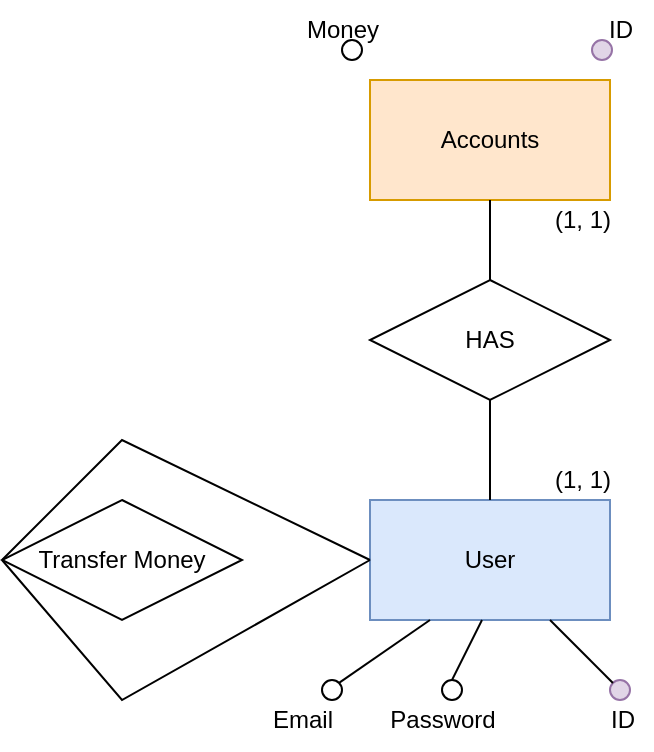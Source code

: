 <mxfile version="20.8.18" type="device"><diagram name="Página-1" id="5OArlLPHZSOAlqBbyPEZ"><mxGraphModel dx="1050" dy="566" grid="1" gridSize="10" guides="1" tooltips="1" connect="1" arrows="1" fold="1" page="1" pageScale="1" pageWidth="827" pageHeight="1169" math="0" shadow="0"><root><mxCell id="0"/><mxCell id="1" parent="0"/><mxCell id="XUAVIEfUB4VDH5aMXV1r-1" value="User" style="rounded=0;whiteSpace=wrap;html=1;fillColor=#dae8fc;strokeColor=#6c8ebf;" vertex="1" parent="1"><mxGeometry x="354" y="260" width="120" height="60" as="geometry"/></mxCell><mxCell id="XUAVIEfUB4VDH5aMXV1r-2" value="Email" style="text;html=1;align=center;verticalAlign=middle;resizable=0;points=[];autosize=1;strokeColor=none;fillColor=none;" vertex="1" parent="1"><mxGeometry x="295" y="355" width="50" height="30" as="geometry"/></mxCell><mxCell id="XUAVIEfUB4VDH5aMXV1r-3" value="Password" style="text;html=1;align=center;verticalAlign=middle;resizable=0;points=[];autosize=1;strokeColor=none;fillColor=none;" vertex="1" parent="1"><mxGeometry x="350" y="355" width="80" height="30" as="geometry"/></mxCell><mxCell id="XUAVIEfUB4VDH5aMXV1r-4" value="ID" style="text;html=1;align=center;verticalAlign=middle;resizable=0;points=[];autosize=1;strokeColor=none;fillColor=none;" vertex="1" parent="1"><mxGeometry x="465" y="355" width="30" height="30" as="geometry"/></mxCell><mxCell id="XUAVIEfUB4VDH5aMXV1r-5" value="" style="ellipse;whiteSpace=wrap;html=1;aspect=fixed;" vertex="1" parent="1"><mxGeometry x="330" y="350" width="10" height="10" as="geometry"/></mxCell><mxCell id="XUAVIEfUB4VDH5aMXV1r-6" value="" style="ellipse;whiteSpace=wrap;html=1;aspect=fixed;" vertex="1" parent="1"><mxGeometry x="390" y="350" width="10" height="10" as="geometry"/></mxCell><mxCell id="XUAVIEfUB4VDH5aMXV1r-7" value="" style="ellipse;whiteSpace=wrap;html=1;aspect=fixed;fillColor=#e1d5e7;strokeColor=#9673a6;" vertex="1" parent="1"><mxGeometry x="474" y="350" width="10" height="10" as="geometry"/></mxCell><mxCell id="XUAVIEfUB4VDH5aMXV1r-8" value="" style="endArrow=none;html=1;rounded=0;exitX=1;exitY=0;exitDx=0;exitDy=0;entryX=0.25;entryY=1;entryDx=0;entryDy=0;" edge="1" parent="1" source="XUAVIEfUB4VDH5aMXV1r-5" target="XUAVIEfUB4VDH5aMXV1r-1"><mxGeometry width="50" height="50" relative="1" as="geometry"><mxPoint x="390" y="320" as="sourcePoint"/><mxPoint x="440" y="270" as="targetPoint"/></mxGeometry></mxCell><mxCell id="XUAVIEfUB4VDH5aMXV1r-9" value="" style="endArrow=none;html=1;rounded=0;exitX=0.5;exitY=0;exitDx=0;exitDy=0;" edge="1" parent="1" source="XUAVIEfUB4VDH5aMXV1r-6"><mxGeometry width="50" height="50" relative="1" as="geometry"><mxPoint x="390" y="320" as="sourcePoint"/><mxPoint x="410" y="320" as="targetPoint"/></mxGeometry></mxCell><mxCell id="XUAVIEfUB4VDH5aMXV1r-10" value="" style="endArrow=none;html=1;rounded=0;exitX=0;exitY=0;exitDx=0;exitDy=0;entryX=0.75;entryY=1;entryDx=0;entryDy=0;" edge="1" parent="1" source="XUAVIEfUB4VDH5aMXV1r-7" target="XUAVIEfUB4VDH5aMXV1r-1"><mxGeometry width="50" height="50" relative="1" as="geometry"><mxPoint x="390" y="320" as="sourcePoint"/><mxPoint x="440" y="270" as="targetPoint"/></mxGeometry></mxCell><mxCell id="XUAVIEfUB4VDH5aMXV1r-11" value="Accounts" style="rounded=0;whiteSpace=wrap;html=1;fillColor=#ffe6cc;strokeColor=#d79b00;" vertex="1" parent="1"><mxGeometry x="354" y="50" width="120" height="60" as="geometry"/></mxCell><mxCell id="XUAVIEfUB4VDH5aMXV1r-12" value="Money" style="text;html=1;align=center;verticalAlign=middle;resizable=0;points=[];autosize=1;strokeColor=none;fillColor=none;" vertex="1" parent="1"><mxGeometry x="310" y="10" width="60" height="30" as="geometry"/></mxCell><mxCell id="XUAVIEfUB4VDH5aMXV1r-13" value="ID" style="text;html=1;align=center;verticalAlign=middle;resizable=0;points=[];autosize=1;strokeColor=none;fillColor=none;" vertex="1" parent="1"><mxGeometry x="464" y="10" width="30" height="30" as="geometry"/></mxCell><mxCell id="XUAVIEfUB4VDH5aMXV1r-14" value="" style="ellipse;whiteSpace=wrap;html=1;aspect=fixed;" vertex="1" parent="1"><mxGeometry x="340" y="30" width="10" height="10" as="geometry"/></mxCell><mxCell id="XUAVIEfUB4VDH5aMXV1r-15" value="" style="ellipse;whiteSpace=wrap;html=1;aspect=fixed;fillColor=#e1d5e7;strokeColor=#9673a6;" vertex="1" parent="1"><mxGeometry x="465" y="30" width="10" height="10" as="geometry"/></mxCell><mxCell id="XUAVIEfUB4VDH5aMXV1r-16" value="HAS" style="shape=rhombus;perimeter=rhombusPerimeter;whiteSpace=wrap;html=1;align=center;" vertex="1" parent="1"><mxGeometry x="354" y="150" width="120" height="60" as="geometry"/></mxCell><mxCell id="XUAVIEfUB4VDH5aMXV1r-17" value="" style="endArrow=none;html=1;rounded=0;entryX=0.5;entryY=0;entryDx=0;entryDy=0;exitX=0.5;exitY=1;exitDx=0;exitDy=0;" edge="1" parent="1" source="XUAVIEfUB4VDH5aMXV1r-16" target="XUAVIEfUB4VDH5aMXV1r-1"><mxGeometry width="50" height="50" relative="1" as="geometry"><mxPoint x="390" y="340" as="sourcePoint"/><mxPoint x="440" y="290" as="targetPoint"/></mxGeometry></mxCell><mxCell id="XUAVIEfUB4VDH5aMXV1r-18" value="" style="endArrow=none;html=1;rounded=0;entryX=0.5;entryY=0;entryDx=0;entryDy=0;exitX=0.5;exitY=1;exitDx=0;exitDy=0;" edge="1" parent="1" source="XUAVIEfUB4VDH5aMXV1r-11" target="XUAVIEfUB4VDH5aMXV1r-16"><mxGeometry width="50" height="50" relative="1" as="geometry"><mxPoint x="390" y="340" as="sourcePoint"/><mxPoint x="440" y="290" as="targetPoint"/></mxGeometry></mxCell><mxCell id="XUAVIEfUB4VDH5aMXV1r-19" value="(1, 1)" style="text;html=1;align=center;verticalAlign=middle;resizable=0;points=[];autosize=1;strokeColor=none;fillColor=none;" vertex="1" parent="1"><mxGeometry x="435" y="235" width="50" height="30" as="geometry"/></mxCell><mxCell id="XUAVIEfUB4VDH5aMXV1r-20" value="(1, 1)" style="text;html=1;align=center;verticalAlign=middle;resizable=0;points=[];autosize=1;strokeColor=none;fillColor=none;" vertex="1" parent="1"><mxGeometry x="435" y="105" width="50" height="30" as="geometry"/></mxCell><mxCell id="XUAVIEfUB4VDH5aMXV1r-24" value="Transfer Money" style="shape=rhombus;perimeter=rhombusPerimeter;whiteSpace=wrap;html=1;align=center;" vertex="1" parent="1"><mxGeometry x="170" y="260" width="120" height="60" as="geometry"/></mxCell><mxCell id="XUAVIEfUB4VDH5aMXV1r-27" value="" style="endArrow=none;html=1;rounded=0;exitX=0;exitY=0.5;exitDx=0;exitDy=0;entryX=0;entryY=0.5;entryDx=0;entryDy=0;" edge="1" parent="1" source="XUAVIEfUB4VDH5aMXV1r-1" target="XUAVIEfUB4VDH5aMXV1r-24"><mxGeometry width="50" height="50" relative="1" as="geometry"><mxPoint x="390" y="290" as="sourcePoint"/><mxPoint x="440" y="240" as="targetPoint"/><Array as="points"><mxPoint x="230" y="360"/></Array></mxGeometry></mxCell><mxCell id="XUAVIEfUB4VDH5aMXV1r-28" value="" style="endArrow=none;html=1;rounded=0;exitX=0;exitY=0.5;exitDx=0;exitDy=0;entryX=0;entryY=0.5;entryDx=0;entryDy=0;" edge="1" parent="1" source="XUAVIEfUB4VDH5aMXV1r-1" target="XUAVIEfUB4VDH5aMXV1r-24"><mxGeometry width="50" height="50" relative="1" as="geometry"><mxPoint x="390" y="290" as="sourcePoint"/><mxPoint x="440" y="240" as="targetPoint"/><Array as="points"><mxPoint x="230" y="230"/></Array></mxGeometry></mxCell></root></mxGraphModel></diagram></mxfile>